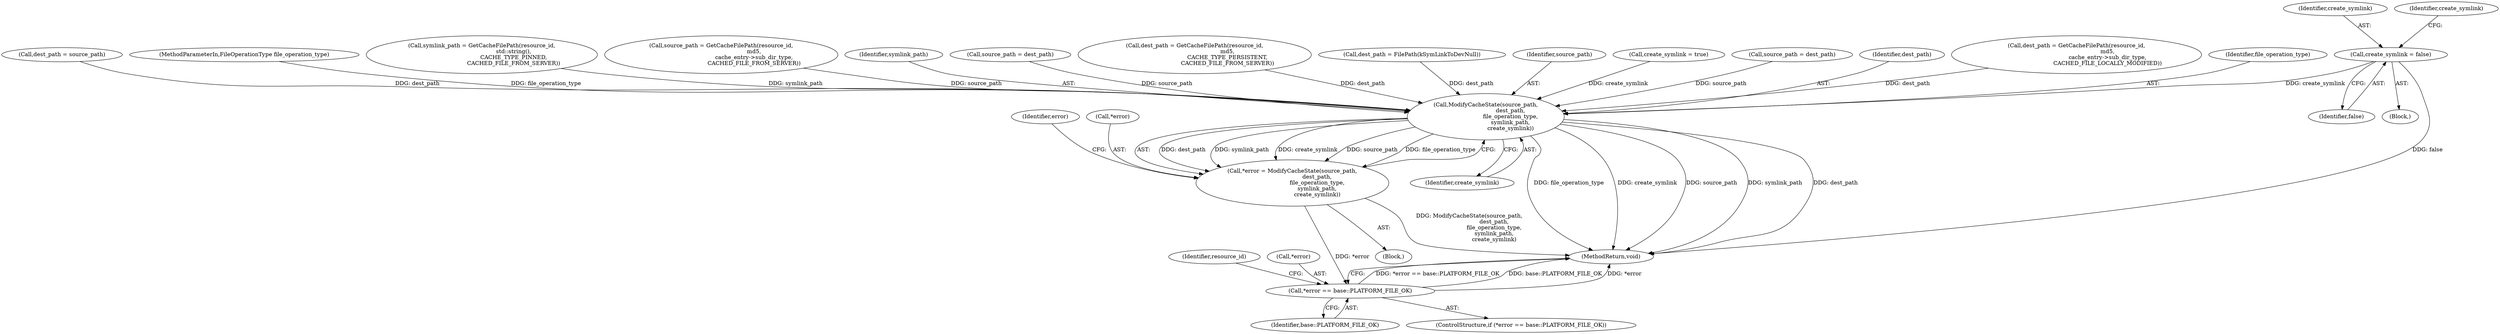 digraph "0_Chrome_baef1ffd73db183ca50c854e1779ed7f6e5100a8_2@API" {
"1000197" [label="(Call,create_symlink = false)"];
"1000222" [label="(Call,ModifyCacheState(source_path,\n                            dest_path,\n                            file_operation_type,\n                            symlink_path,\n                            create_symlink))"];
"1000219" [label="(Call,*error = ModifyCacheState(source_path,\n                            dest_path,\n                            file_operation_type,\n                            symlink_path,\n                            create_symlink))"];
"1000229" [label="(Call,*error == base::PLATFORM_FILE_OK)"];
"1000198" [label="(Identifier,create_symlink)"];
"1000199" [label="(Identifier,false)"];
"1000227" [label="(Identifier,create_symlink)"];
"1000194" [label="(Call,dest_path = source_path)"];
"1000106" [label="(MethodParameterIn,FileOperationType file_operation_type)"];
"1000212" [label="(Call,symlink_path = GetCacheFilePath(resource_id,\n                                    std::string(),\n                                    CACHE_TYPE_PINNED,\n                                    CACHED_FILE_FROM_SERVER))"];
"1000178" [label="(Call,source_path = GetCacheFilePath(resource_id,\n                                     md5,\n                                     cache_entry->sub_dir_type,\n                                     CACHED_FILE_FROM_SERVER))"];
"1000193" [label="(Block,)"];
"1000108" [label="(Block,)"];
"1000197" [label="(Call,create_symlink = false)"];
"1000219" [label="(Call,*error = ModifyCacheState(source_path,\n                            dest_path,\n                            file_operation_type,\n                            symlink_path,\n                            create_symlink))"];
"1000226" [label="(Identifier,symlink_path)"];
"1000222" [label="(Call,ModifyCacheState(source_path,\n                            dest_path,\n                            file_operation_type,\n                            symlink_path,\n                            create_symlink))"];
"1000141" [label="(Call,source_path = dest_path)"];
"1000235" [label="(Identifier,resource_id)"];
"1000231" [label="(Identifier,error)"];
"1000202" [label="(Call,dest_path = GetCacheFilePath(resource_id,\n                                     md5,\n                                     CACHE_TYPE_PERSISTENT,\n                                     CACHED_FILE_FROM_SERVER))"];
"1000137" [label="(Call,dest_path = FilePath(kSymLinkToDevNull))"];
"1000239" [label="(MethodReturn,void)"];
"1000223" [label="(Identifier,source_path)"];
"1000116" [label="(Call,create_symlink = true)"];
"1000230" [label="(Call,*error)"];
"1000229" [label="(Call,*error == base::PLATFORM_FILE_OK)"];
"1000173" [label="(Call,source_path = dest_path)"];
"1000224" [label="(Identifier,dest_path)"];
"1000164" [label="(Call,dest_path = GetCacheFilePath(resource_id,\n                                   md5,\n                                   cache_entry->sub_dir_type,\n                                   CACHED_FILE_LOCALLY_MODIFIED))"];
"1000232" [label="(Identifier,base::PLATFORM_FILE_OK)"];
"1000220" [label="(Call,*error)"];
"1000225" [label="(Identifier,file_operation_type)"];
"1000228" [label="(ControlStructure,if (*error == base::PLATFORM_FILE_OK))"];
"1000210" [label="(Identifier,create_symlink)"];
"1000197" -> "1000193"  [label="AST: "];
"1000197" -> "1000199"  [label="CFG: "];
"1000198" -> "1000197"  [label="AST: "];
"1000199" -> "1000197"  [label="AST: "];
"1000210" -> "1000197"  [label="CFG: "];
"1000197" -> "1000239"  [label="DDG: false"];
"1000197" -> "1000222"  [label="DDG: create_symlink"];
"1000222" -> "1000219"  [label="AST: "];
"1000222" -> "1000227"  [label="CFG: "];
"1000223" -> "1000222"  [label="AST: "];
"1000224" -> "1000222"  [label="AST: "];
"1000225" -> "1000222"  [label="AST: "];
"1000226" -> "1000222"  [label="AST: "];
"1000227" -> "1000222"  [label="AST: "];
"1000219" -> "1000222"  [label="CFG: "];
"1000222" -> "1000239"  [label="DDG: file_operation_type"];
"1000222" -> "1000239"  [label="DDG: create_symlink"];
"1000222" -> "1000239"  [label="DDG: source_path"];
"1000222" -> "1000239"  [label="DDG: symlink_path"];
"1000222" -> "1000239"  [label="DDG: dest_path"];
"1000222" -> "1000219"  [label="DDG: dest_path"];
"1000222" -> "1000219"  [label="DDG: symlink_path"];
"1000222" -> "1000219"  [label="DDG: create_symlink"];
"1000222" -> "1000219"  [label="DDG: source_path"];
"1000222" -> "1000219"  [label="DDG: file_operation_type"];
"1000141" -> "1000222"  [label="DDG: source_path"];
"1000178" -> "1000222"  [label="DDG: source_path"];
"1000173" -> "1000222"  [label="DDG: source_path"];
"1000194" -> "1000222"  [label="DDG: dest_path"];
"1000202" -> "1000222"  [label="DDG: dest_path"];
"1000137" -> "1000222"  [label="DDG: dest_path"];
"1000164" -> "1000222"  [label="DDG: dest_path"];
"1000106" -> "1000222"  [label="DDG: file_operation_type"];
"1000212" -> "1000222"  [label="DDG: symlink_path"];
"1000116" -> "1000222"  [label="DDG: create_symlink"];
"1000219" -> "1000108"  [label="AST: "];
"1000220" -> "1000219"  [label="AST: "];
"1000231" -> "1000219"  [label="CFG: "];
"1000219" -> "1000239"  [label="DDG: ModifyCacheState(source_path,\n                            dest_path,\n                            file_operation_type,\n                            symlink_path,\n                            create_symlink)"];
"1000219" -> "1000229"  [label="DDG: *error"];
"1000229" -> "1000228"  [label="AST: "];
"1000229" -> "1000232"  [label="CFG: "];
"1000230" -> "1000229"  [label="AST: "];
"1000232" -> "1000229"  [label="AST: "];
"1000235" -> "1000229"  [label="CFG: "];
"1000239" -> "1000229"  [label="CFG: "];
"1000229" -> "1000239"  [label="DDG: *error == base::PLATFORM_FILE_OK"];
"1000229" -> "1000239"  [label="DDG: base::PLATFORM_FILE_OK"];
"1000229" -> "1000239"  [label="DDG: *error"];
}
